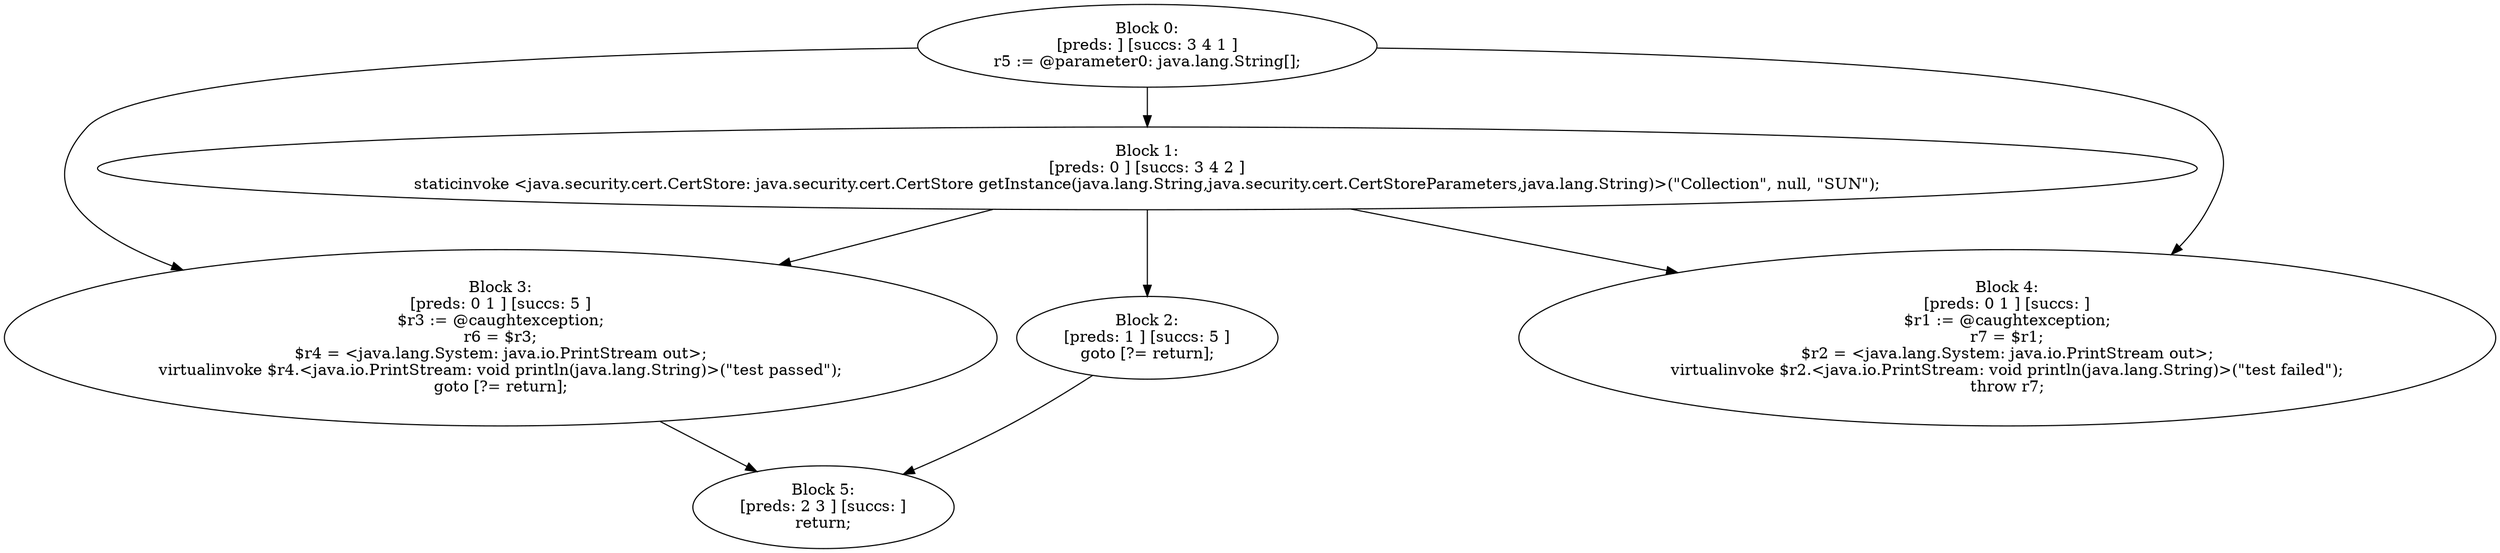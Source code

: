 digraph "unitGraph" {
    "Block 0:
[preds: ] [succs: 3 4 1 ]
r5 := @parameter0: java.lang.String[];
"
    "Block 1:
[preds: 0 ] [succs: 3 4 2 ]
staticinvoke <java.security.cert.CertStore: java.security.cert.CertStore getInstance(java.lang.String,java.security.cert.CertStoreParameters,java.lang.String)>(\"Collection\", null, \"SUN\");
"
    "Block 2:
[preds: 1 ] [succs: 5 ]
goto [?= return];
"
    "Block 3:
[preds: 0 1 ] [succs: 5 ]
$r3 := @caughtexception;
r6 = $r3;
$r4 = <java.lang.System: java.io.PrintStream out>;
virtualinvoke $r4.<java.io.PrintStream: void println(java.lang.String)>(\"test passed\");
goto [?= return];
"
    "Block 4:
[preds: 0 1 ] [succs: ]
$r1 := @caughtexception;
r7 = $r1;
$r2 = <java.lang.System: java.io.PrintStream out>;
virtualinvoke $r2.<java.io.PrintStream: void println(java.lang.String)>(\"test failed\");
throw r7;
"
    "Block 5:
[preds: 2 3 ] [succs: ]
return;
"
    "Block 0:
[preds: ] [succs: 3 4 1 ]
r5 := @parameter0: java.lang.String[];
"->"Block 3:
[preds: 0 1 ] [succs: 5 ]
$r3 := @caughtexception;
r6 = $r3;
$r4 = <java.lang.System: java.io.PrintStream out>;
virtualinvoke $r4.<java.io.PrintStream: void println(java.lang.String)>(\"test passed\");
goto [?= return];
";
    "Block 0:
[preds: ] [succs: 3 4 1 ]
r5 := @parameter0: java.lang.String[];
"->"Block 4:
[preds: 0 1 ] [succs: ]
$r1 := @caughtexception;
r7 = $r1;
$r2 = <java.lang.System: java.io.PrintStream out>;
virtualinvoke $r2.<java.io.PrintStream: void println(java.lang.String)>(\"test failed\");
throw r7;
";
    "Block 0:
[preds: ] [succs: 3 4 1 ]
r5 := @parameter0: java.lang.String[];
"->"Block 1:
[preds: 0 ] [succs: 3 4 2 ]
staticinvoke <java.security.cert.CertStore: java.security.cert.CertStore getInstance(java.lang.String,java.security.cert.CertStoreParameters,java.lang.String)>(\"Collection\", null, \"SUN\");
";
    "Block 1:
[preds: 0 ] [succs: 3 4 2 ]
staticinvoke <java.security.cert.CertStore: java.security.cert.CertStore getInstance(java.lang.String,java.security.cert.CertStoreParameters,java.lang.String)>(\"Collection\", null, \"SUN\");
"->"Block 3:
[preds: 0 1 ] [succs: 5 ]
$r3 := @caughtexception;
r6 = $r3;
$r4 = <java.lang.System: java.io.PrintStream out>;
virtualinvoke $r4.<java.io.PrintStream: void println(java.lang.String)>(\"test passed\");
goto [?= return];
";
    "Block 1:
[preds: 0 ] [succs: 3 4 2 ]
staticinvoke <java.security.cert.CertStore: java.security.cert.CertStore getInstance(java.lang.String,java.security.cert.CertStoreParameters,java.lang.String)>(\"Collection\", null, \"SUN\");
"->"Block 4:
[preds: 0 1 ] [succs: ]
$r1 := @caughtexception;
r7 = $r1;
$r2 = <java.lang.System: java.io.PrintStream out>;
virtualinvoke $r2.<java.io.PrintStream: void println(java.lang.String)>(\"test failed\");
throw r7;
";
    "Block 1:
[preds: 0 ] [succs: 3 4 2 ]
staticinvoke <java.security.cert.CertStore: java.security.cert.CertStore getInstance(java.lang.String,java.security.cert.CertStoreParameters,java.lang.String)>(\"Collection\", null, \"SUN\");
"->"Block 2:
[preds: 1 ] [succs: 5 ]
goto [?= return];
";
    "Block 2:
[preds: 1 ] [succs: 5 ]
goto [?= return];
"->"Block 5:
[preds: 2 3 ] [succs: ]
return;
";
    "Block 3:
[preds: 0 1 ] [succs: 5 ]
$r3 := @caughtexception;
r6 = $r3;
$r4 = <java.lang.System: java.io.PrintStream out>;
virtualinvoke $r4.<java.io.PrintStream: void println(java.lang.String)>(\"test passed\");
goto [?= return];
"->"Block 5:
[preds: 2 3 ] [succs: ]
return;
";
}
